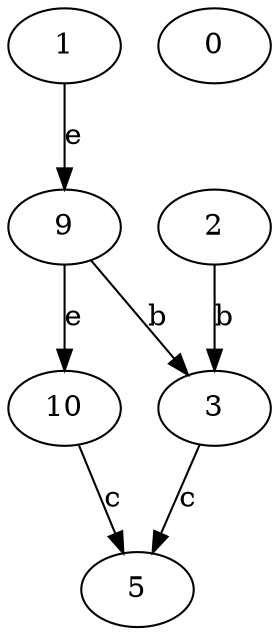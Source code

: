 strict digraph  {
1;
2;
3;
0;
5;
9;
10;
1 -> 9  [label=e];
2 -> 3  [label=b];
3 -> 5  [label=c];
9 -> 3  [label=b];
9 -> 10  [label=e];
10 -> 5  [label=c];
}
